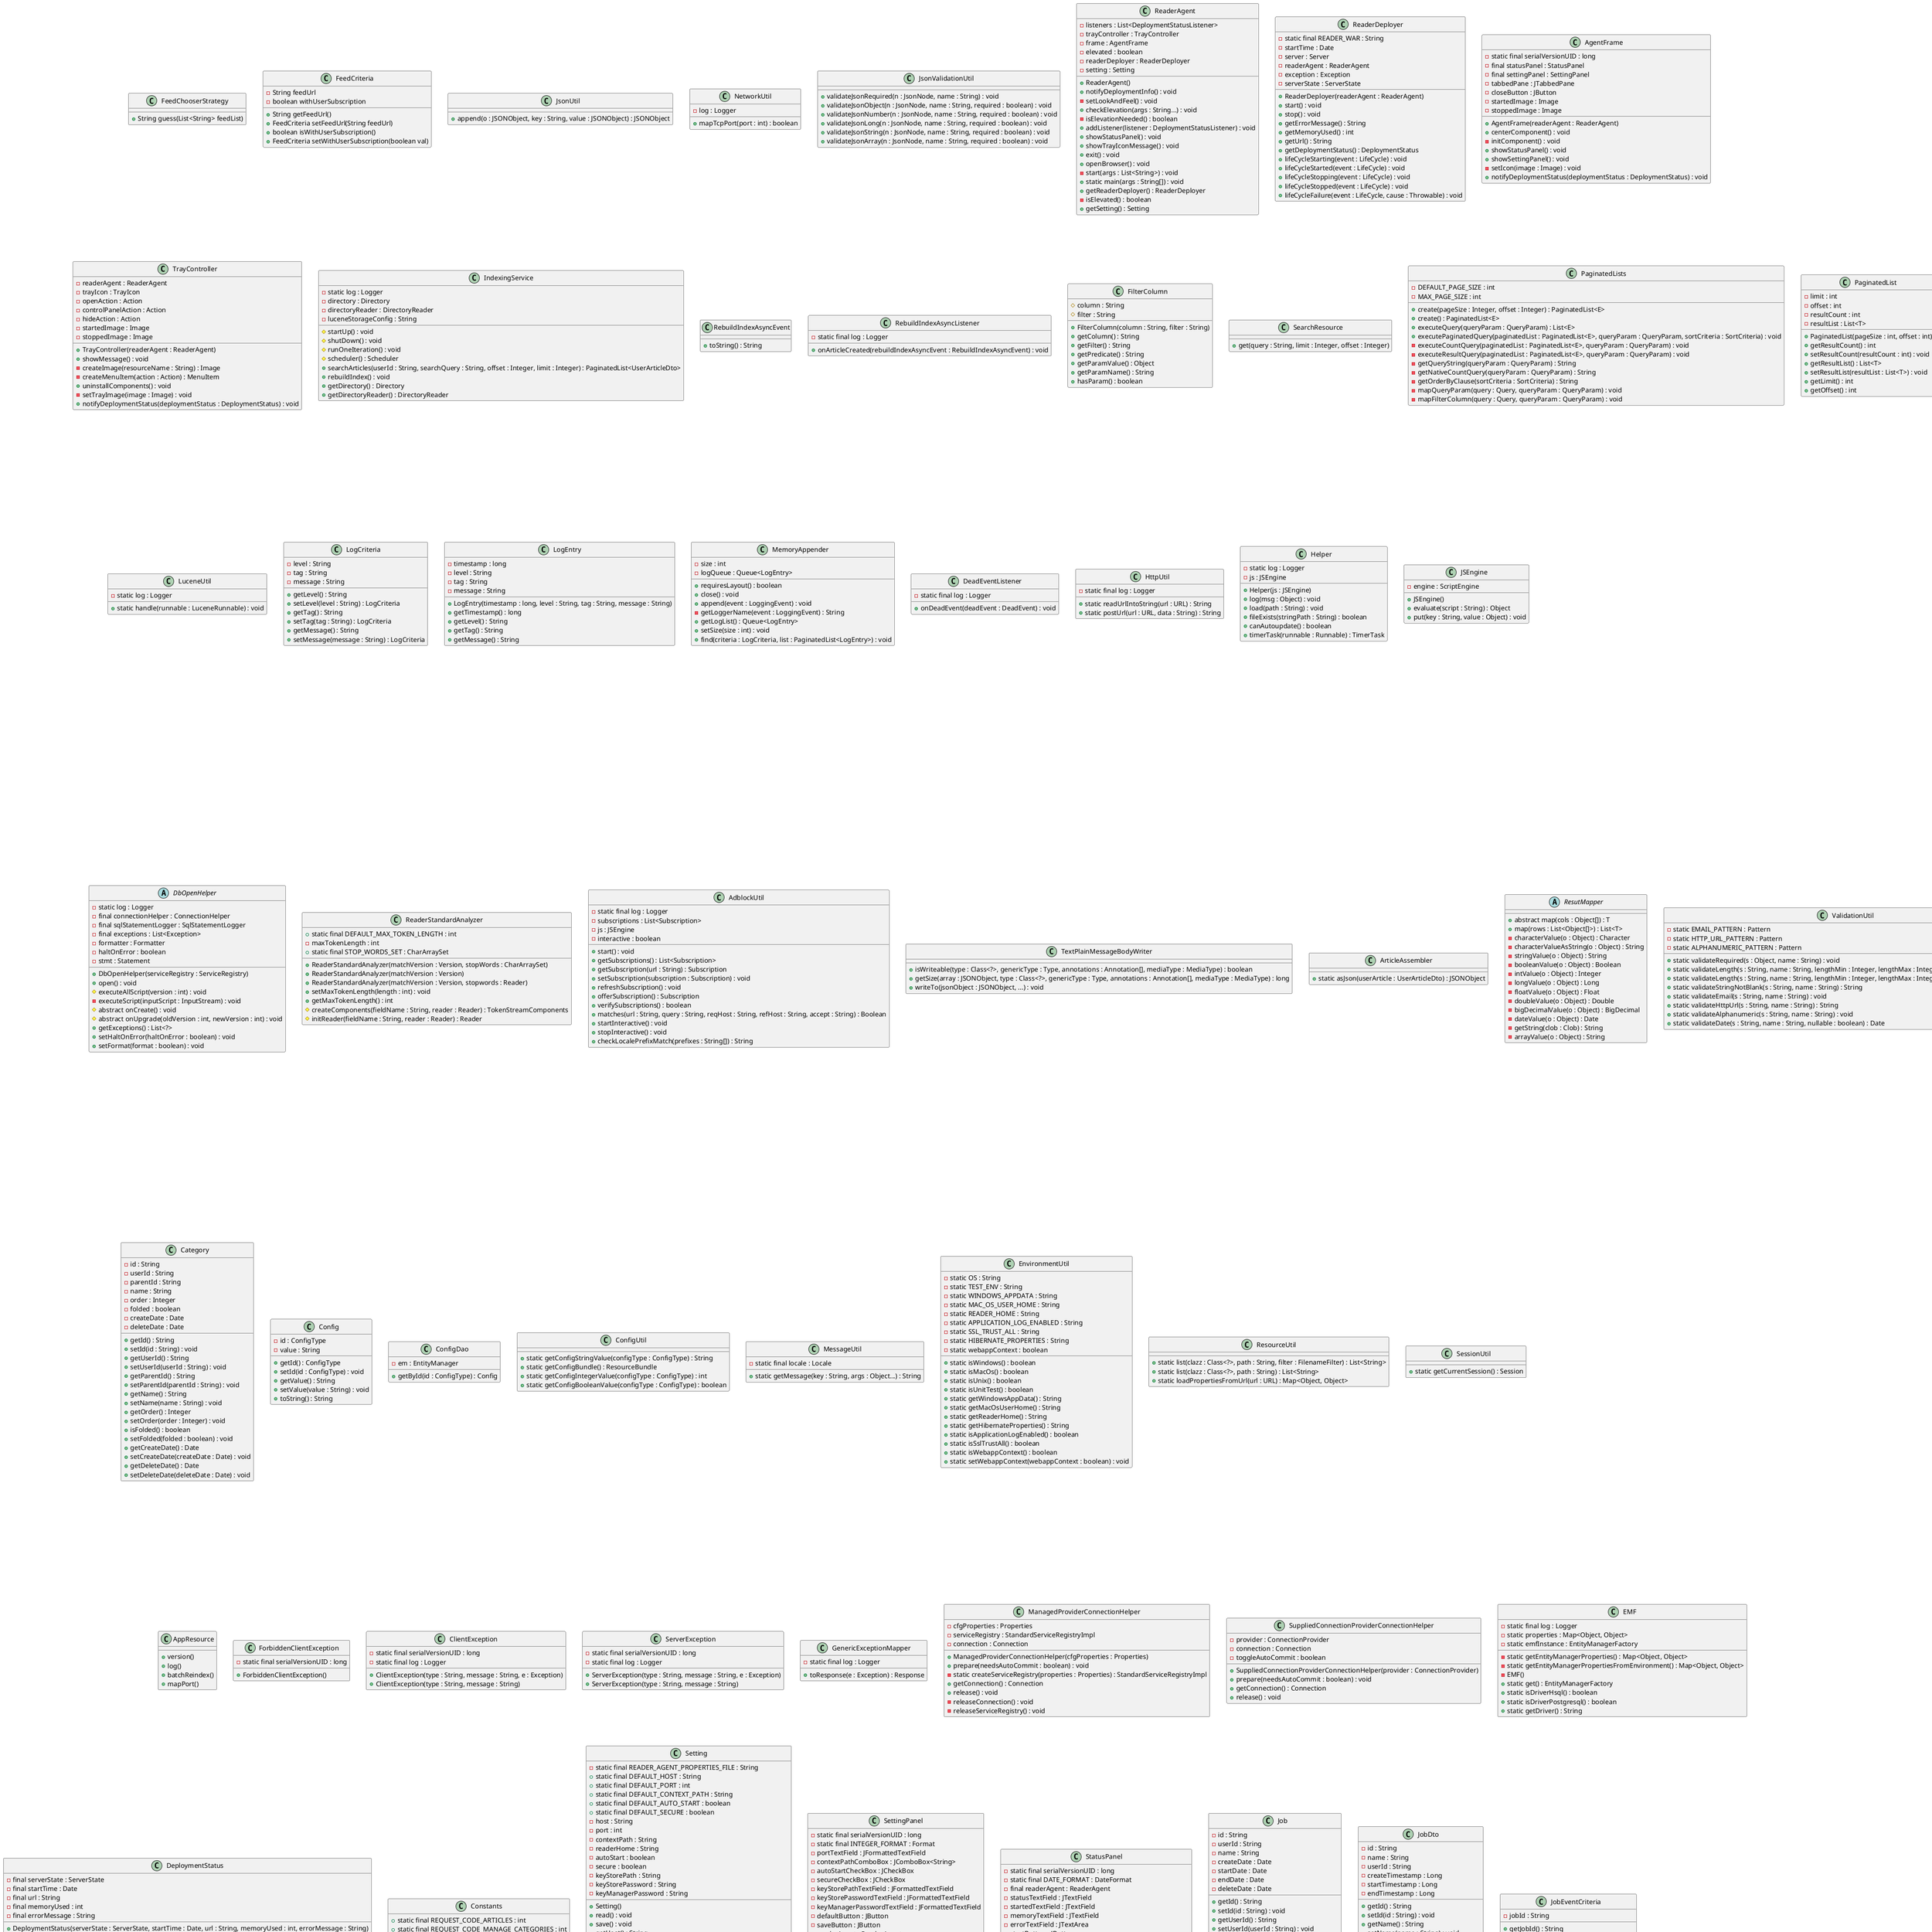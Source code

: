 @startuml

'-----------------------------
' 1. FeedSubscription
'-----------------------------
class FeedSubscription {
  - String id
  - String userId
  - String feedId
  - String categoryId
  - String title
  - Integer order
  - Integer unreadCount
  - Date createDate
  - Date deleteDate

  + String getId()
  + void setId(String id)
  + String getUserId()
  + void setUserId(String userId)
  + String getFeedId()
  + void setFeedId(String feedId)
  + String getCategoryId()
  + void setCategoryId(String categoryId)
  + String getTitle()
  + void setTitle(String title)
  + Integer getOrder()
  + void setOrder(Integer order)
  + Integer getUnreadCount()
  + void setUnreadCount(Integer unreadCount)
  + Date getCreateDate()
  + void setCreateDate(Date createDate)
  + Date getDeleteDate()
  + void setDeleteDate(Date deleteDate)
  + String toString()
}
' From text: "Associations: NA", "Inheritance: NA"

'-----------------------------
' 2. FeedSynchronization
'-----------------------------
class FeedSynchronization {
  - String id
  - String feedId
  - boolean success
  - String message
  - Integer duration
  - Date createDate

  + String getId()
  + void setId(String id)
  + String getFeedId()
  + void setFeedId(String feedId)
  + boolean isSuccess()
  + void setSuccess(boolean success)
  + String getMessage()
  + void setMessage(String message)
  + Integer getDuration()
  + void setDuration(Integer duration)
  + Date getCreateDate()
  + void setCreateDate(Date createDate)
  + String toString()
}
' From text: "Associations: none"

'-----------------------------
' 3. FeedDao
'-----------------------------
class FeedDao {
  - EntityManager em

  # QueryParam getQueryParam(FeedCriteria, FilterCriteria)
  + String create(Feed feed)
  + void delete(String id)
  + Feed getByRssUrl(String rssUrl)
  + Feed update(Feed feed)
}
' Inheritance: Parent Class: BaseDao<FeedDto, FeedCriteria>
FeedDao --|> BaseDao

' Associations: Dependency on Feed, EntityManager, ThreadLocalContext, FilterCriteria, QueryParam
FeedDao ..> Feed
FeedDao ..> EntityManager
FeedDao ..> ThreadLocalContext
FeedDao ..> FilterCriteria
FeedDao ..> QueryParam

'-----------------------------
' 4. FeedSubscriptionDao
'-----------------------------
class FeedSubscriptionDao {
  - EntityManager em

  + QueryParam getQueryParam(FeedSubscriptionCriteria, FilterCriteria)
  + String create(FeedSubscription)
  + FeedSubscription update(FeedSubscription)
  + void updateUnreadCount(String, Integer)
  + void reorder(FeedSubscription, int)
  + void delete(String)
  + FeedSubscription getFeedSubscription(String, String)
  + List<FeedSubscription> findByCategory(String)
  + int getCategoryCount(String, String)
}
' Inheritance: Parent Class: BaseDao<FeedSubscriptionDto, FeedSubscriptionCriteria>
FeedSubscriptionDao --|> BaseDao

' Associations: depends on EntityManager, FeedSubscriptionMapper, QueryParam,
'               FeedSubscription, FeedSubscriptionDto, FeedSubscriptionCriteria
FeedSubscriptionDao ..> EntityManager
FeedSubscriptionDao ..> FeedSubscriptionMapper
FeedSubscriptionDao ..> QueryParam
FeedSubscriptionDao ..> FeedSubscription
FeedSubscriptionDao ..> FeedSubscriptionDto
FeedSubscriptionDao ..> FeedSubscriptionCriteria

'-----------------------------
' 5. FeedSynchronizationDao
'-----------------------------
class FeedSynchronizationDao {
  + String create(FeedSynchronization feedSynchronization)
  + void deleteOldFeedSynchronization(String feedId, int minutes)
  + List<FeedSynchronization> findByFeedId(String feedId)
}
' Associations: uses EntityManager, DialectUtil, works with FeedSynchronization
FeedSynchronizationDao ..> EntityManager
FeedSynchronizationDao ..> DialectUtil
FeedSynchronizationDao ..> FeedSynchronization

'-----------------------------
' 6. FeedSubscriptionCriteria
'-----------------------------
class FeedSubscriptionCriteria {
  - String id
  - String userId
  - String feedId
  - String categoryId
  - String feedUrl
  - boolean unread

  + String getId()
  + FeedSubscriptionCriteria setId(String id)
  + String getUserId()
  + FeedSubscriptionCriteria setUserId(String userId)
  + String getFeedId()
  + FeedSubscriptionCriteria setFeedId(String feedId)
  + String getCategoryId()
  + FeedSubscriptionCriteria setCategoryId(String categoryId)
  + String getFeedUrl()
  + FeedSubscriptionCriteria setFeedUrl(String feedUrl)
  + boolean isUnread()
  + FeedSubscriptionCriteria setUnread(boolean unread)
}
' From text: "No explicit associations," "Inheritance: none"

'-----------------------------
' 7. FeedSubscriptionMapper
'-----------------------------
class FeedSubscriptionMapper {
  + FeedSubscriptionDto map(Object[] o)
}
' Inheritance: Parent Class = ResultMapper<FeedSubscriptionDto>
FeedSubscriptionMapper --|> ResultMapper

' Dependency: FeedSubscriptionDto
FeedSubscriptionMapper ..> FeedSubscriptionDto

'-----------------------------
' 8. FeedService
'-----------------------------
class FeedService {
  - static Logger log  'text says 'private stati' but we treat it as private static
  --
  + void startUp()
  + void shutDown()
  + void runOneIteration()
  + Scheduler scheduler()
  + void synchronizeAllFeeds()
  + Feed synchronize(String url)
  + void createInitialUserArticle(String userId, FeedSubscription feedSubscription)
  - void completeArticleList(List<Article> articleList)
  - List<Article> getArticleToRemove(List<Article> articleList)
  - boolean isFaviconUpdated(Feed feed)
  - RssReader parseFeedOrPage(String url, boolean parsePage)
  - void logParsingError(String url, Exception e)
}
' Inheritance: Parent Class: AbstractScheduledService
FeedService --|> AbstractScheduledService

' Associations:
' Dependency: TransactionUtil, Logger, AppContext, ArticleCreatedAsyncEvent, ArticleDeletedAsyncEvent
FeedService ..> TransactionUtil
FeedService ..> Logger
FeedService ..> AppContext
FeedService ..> ArticleCreatedAsyncEvent
FeedService ..> ArticleDeletedAsyncEvent

' Aggregation: FeedDao, FeedSynchronizationDao, FeedSubscriptionDao, ArticleDao, UserArticleDao
FeedService o-- FeedDao
FeedService o-- FeedSynchronizationDao
FeedService o-- FeedSubscriptionDao
FeedService o-- ArticleDao
FeedService o-- UserArticleDao

' Composition: FeedSynchronization, ArticleSanitizer, FaviconUpdateRequestedEvent
FeedService *-- FeedSynchronization
FeedService *-- ArticleSanitizer
FeedService *-- FaviconUpdateRequestedEvent

'-----------------------------
' 9. FeedChooserStrategy
'-----------------------------
class FeedChooserStrategy {
  + String guess(List<String> feedList)
}
' text: "Associations: NA", "Inheritance: NA"

'-----------------------------
' 10. Feed
'-----------------------------
class Feed {
  - String id
  - String rssUrl
  - String url
  - String baseUri
  - String title
  - String language
  - String description
  - Date createDate
  - Date lastFetchDate
  - Date deleteDate

  + String getId()
  + void setId(String id)
  + String getRssUrl()
  + void setRssUrl(String rssUrl)
  + String getUrl()
  + void setUrl(String url)
  + String getBaseUri()
  + void setBaseUri(String baseUri)
  + String getTitle()
  + void setTitle(String title)
  + String getLanguage()
  + void setLanguage(String language)
  + String getDescription()
  + void setDescription(String description)
  + Date getCreateDate()
  + void setCreateDate(Date createDate)
  + Date getLastFetchDate()
  + void setLastFetchDate(Date lastFetchDate)
  + Date getDeleteDate()
  + void setDeleteDate(Date deleteDate)
  + String toString()
}
' text: "Aggregation: Article: Feed contains various article objects"
Feed o-- Article

'-----------------------------
' 11. FeedCriteria
'-----------------------------
class FeedCriteria {
  - String feedUrl
  - boolean withUserSubscription

  + String getFeedUrl()
  + FeedCriteria setFeedUrl(String feedUrl)
  + boolean isWithUserSubscription()
  + FeedCriteria setWithUserSubscription(boolean val)
}
' text: "Associations: none"

'-----------------------------
' 12. FeedSubscriptionDto
'-----------------------------
class FeedSubscriptionDto {
  - String id
  - String feedSubscriptionTitle
  - String feedTitle
  - String userId
  - String feedId
  - String feedRssUrl
  - String feedUrl
  - String feedDescription
  - Integer unreadUserArticleCount
  - Integer synchronizationFailCount
  - Date createDate
  - String categoryId
  - String categoryParentId
  - String categoryName
  - boolean categoryFolded

  + String getId()
  + void setId(String id)
  + String getFeedSubscriptionTitle()
  + void setFeedSubscriptionTitle(String title)
  + String getFeedTitle()
  + void setFeedTitle(String feedTitle)
  + String getUserId()
  + void setUserId(String userId)
  + String getFeedId()
  + void setFeedId(String feedId)
  + String getFeedRssUrl()
  + void setFeedRssUrl(String feedRssUrl)
  + String getFeedUrl()
  + void setFeedUrl(String feedUrl)
  + String getFeedDescription()
  + void setFeedDescription(String feedDescription)
  + Integer getUnreadUserArticleCount()
  + void setUnreadUserArticleCount(Integer count)
  + Integer getSynchronizationFailCount()
  + void setSynchronizationFailCount(Integer count)
  + Date getCreateDate()
  + void setCreateDate(Date createDate)
  + String getCategoryId()
  + void setCategoryId(String categoryId)
  + String getCategoryParentId()
  + void setCategoryParentId(String parentId)
  + String getCategoryName()
  + void setCategoryName(String categoryName)
  + boolean isCategoryFolded()
  + void setCategoryFolded(boolean folded)
}
' "Associations: none"

'-----------------------------
' 13. FeedDto
'-----------------------------
class FeedDto {
  - String id
  - String rssUrl

  + String getId()
  + void setId(String id)
  + String getRssUrl()
  + void setRssUrl(String url)
}
' "Associations: none"

'-----------------------------
' 14. FeedMapper
'-----------------------------
class FeedMapper {
  - FeedDto dto
  - int i

  + FeedDto map(Object[] o)
}
' Inheritance: Parent Class = ResultMapper<FeedDto>
FeedMapper --|> ResultMapper
' Dependency: FeedDto
FeedMapper ..> FeedDto

'-----------------------------
' 15. ArticleResource
'-----------------------------
class ArticleResource {
  + void read(String id)
  + void readMultiple(List<String> idList)
  + void unread(String id)
  + void unreadMultiple(List<String> idList)
}
' Inheritance: Parent = BaseResource
ArticleResource --|> BaseResource
' Dependencies (from text):
ArticleResource ..> UserArticleDao
ArticleResource ..> ArticleDao
ArticleResource ..> FeedSubscriptionDao
ArticleResource ..> ArticleDto
ArticleResource ..> FeedSubscriptionDto
ArticleResource ..> ArticleCriteria
ArticleResource ..> FeedSubscriptionCriteria

'-----------------------------
' 16. ArticleSanitizer
'-----------------------------
class ArticleSanitizer {
  - Logger log
  - AttributePolicy INTEGER_POLICY

  + String sanitize(String baseUri, String html)
}
' text says "Associations: depends on UrlUtil," "Inheritance: none"
ArticleSanitizer ..> UrlUtil

'-----------------------------
' 17. ArticleMapper
'-----------------------------
class ArticleMapper {
  - ArticleDto dto
  - int i

  + ArticleDto map(Object[] o)
}
' Inheritance: Parent = ResultMapper<ArticleDto>
ArticleMapper --|> ResultMapper
' Dependency: ArticleDto
ArticleMapper ..> ArticleDto

'-----------------------------
' 18. Article
'-----------------------------
class Article {
  - String id
  - String feedId
  - String url
  - String baseUri
  - String guid
  - String title
  - String creator
  - String description
  - String commentUrl
  - String commentCount
  - String enclosureUrl
  - int enclosureLength
  - String enclosureType
  - Date publicationDate
  - Date createDate
  - Date deleteDate

  + String getId()
  + void setId(String id)
  + String getFeedId()
  + void setFeedId(String feedId)
  + String getUrl()
  + void setUrl(String url)
  + String getBaseUri()
  + void setBaseUri(String baseUri)
  + String getGuid()
  + void setGuid(String guid)
  + String getTitle()
  + void setTitle(String title)
  + String getCreator()
  + void setCreator(String creator)
  + String getDescription()
  + void setDescription(String description)
  + String getCommentUrl()
  + void setCommentUrl(String commentUrl)
  + Integer getCommentCount()
  + void setCommentCount(Integer commentCount)
  + Date getPublicationDate()
  + void setPublicationDate(Date publicationDate)
  + Date getCreateDate()
  + void setCreateDate(Date createDate)
  + Date getDeleteDate()
  + void setDeleteDate(Date deleteDate)
  + String toString()
}
' From text: "Associations: none"

'-----------------------------
' 19. ArticleDao
'-----------------------------
class ArticleDao {
  + String create(Article article)
  + Article update(Article article)
  + List<Article> findAll()
  + void delete(String id)
  # QueryParam getQueryParam(ArticleCriteria criteria, FilterCriteria filterCriteria)
}
' Inheritance: Parent = BaseDao<ArticleDto, ArticleCriteria>
ArticleDao --|> BaseDao

' Dependencies: QueryParam, SortCriteria, ArticleMapper, ArticleCriteria, FilterCriteria
ArticleDao ..> QueryParam
ArticleDao ..> SortCriteria
ArticleDao ..> ArticleMapper
ArticleDao ..> ArticleCriteria
ArticleDao ..> FilterCriteria

' Aggregation: Article
ArticleDao o-- Article

' Composition: EntityManager
ArticleDao *-- EntityManager

'-----------------------------
' 20. ArticleDto
'-----------------------------
class ArticleDto {
  - String id
  - String url
  - String guid
  - String title
  - String creator
  - String description
  - String commentUrl
  - Integer commentCount
  - String enclosureUrl
  - Integer enclosureCount
  - String enclosureType
  - Date publicationDate
  - Date createDate
  - String feedId

  + String getId()
  + void setId(String id)
  + String getUrl()
  + void setUrl(String url)
  + String getGuid()
  + void setGuid(String guid)
  + String getTitle()
  + void setTitle(String title)
  + String getCreator()
  + void setCreator(String creator)
  + String getDescription()
  + void setDescription(String desc)
  + String getCommentUrl()
  + void setCommentUrl(String url)
  + Integer getCommentCount()
  + void setCommentCount(Integer count)
  + Date getPublicationDate()
  + void setPublicationDate(Date date)
  + Date getCreateDate()
  + void setCreateDate(Date date)
  + String getEnclosureUrl()
  + void setEnclosureUrl(String url)
  + Integer getEnclosureCount()
  + void setEnclosureCount(Integer cnt)
  + String getEnclosureType()
  + void setEnclosureType(String type)
  + String getFeedId()
  + void setFeedId(String feedId)
}
' "Associations: none"

'-----------------------------
' 21. ArticleDeletedAsyncEvent
'-----------------------------
class ArticleDeletedAsyncEvent {
  - List<Article> articleList

  + List<Article> getArticleList()
  + void setArticleList(List<Article> articleList)
  + String toString()
}
' Inheritance: none
' Associations: "Dependency: Article"
ArticleDeletedAsyncEvent ..> Article

'-----------------------------
' 22. ArticleUpdatedAsyncEvent
'-----------------------------
class ArticleUpdatedAsyncEvent {
  - List<Article> articleList

  + List<Article> getArticleList()
  + void setArticleList(List<Article> articleList)
  + String toString()
}
' "Dependency: Article"
ArticleUpdatedAsyncEvent ..> Article

'-----------------------------
' 23. ArticleDeletedAsyncListener
'-----------------------------
class ArticleDeletedAsyncListener {
  - static final Logger log

  + void onArticleDeleted(ArticleDeletedAsyncEvent) throws Exception
}
' "Associations - Dependency: ArticleDeletedAsyncEvent, Aggregation: ArticleDao"
ArticleDeletedAsyncListener ..> ArticleDeletedAsyncEvent
ArticleDeletedAsyncListener o-- ArticleDao

'-----------------------------
' 24. ArticleUpdatedAsyncListener
'-----------------------------
class ArticleUpdatedAsyncListener {
  - static final Logger log

  + void onArticleUpdated(ArticleUpdatedAsyncEvent)
}
' "Associations - Dependency: ArticleUpdatedAsyncEvent, ArticleDao, Logger"
ArticleUpdatedAsyncListener ..> ArticleUpdatedAsyncEvent
ArticleUpdatedAsyncListener ..> ArticleDao
ArticleUpdatedAsyncListener ..> Logger

'-----------------------------
' 25. ArticleCriteria
'-----------------------------
class ArticleCriteria {
  - String id
  - List<String> guidIn
  - String title
  - String url
  - Date publicationDateMin
  - String feedId

  + String getId()
  + ArticleCriteria setId(String id)
  + List<String> getGuidIn()
  + ArticleCriteria setGuidIn(List guidIn)
  + String getTitle()
  + ArticleCriteria setTitle(String title)
  + String getUrl()
  + ArticleCriteria setUrl(String url)
  + Date getPublicationDateMin()
  + ArticleCriteria setPublicationDateMin(Date date)
  + String getFeedId()
  + ArticleCriteria setFeedId(String feedId)
}
' "Associations: NA"

'-----------------------------
' 26. ArticleCreatedAsyncEvent
'-----------------------------
class ArticleCreatedAsyncEvent {
  - List<Article> articleList

  + List<Article> getArticleList()
  + void setArticleList(List<Article> articleList)
  + String toString()
}
' "Composition: The event contains a list of Article"
ArticleCreatedAsyncEvent *-- Article

'-----------------------------
' 27. ArticleCreatedAsyncListener
'-----------------------------
class ArticleCreatedAsyncListener {
  - static final Logger log

  + void onArticleCreated(ArticleCreatedAsyncEvent)
}
' "Associations - Dependency: ArticleCreatedAsyncEvent, Aggregation: ArticleDao"
ArticleCreatedAsyncListener ..> ArticleCreatedAsyncEvent
ArticleCreatedAsyncListener o-- ArticleDao

'-----------------------------
' 28. SubscriptionImportedEvent
'-----------------------------
class SubscriptionImportedEvent {
  - User user
  - File importFile

  + User getUser()
  + void setUser(User user)
  + File getImportFile()
  + void setImportFile(File importFile)
  + String toString()
}
' "Associations - Dependency: User, File"

'-----------------------------
' 29. SubscriptionImportAsyncListener
'-----------------------------
class SubscriptionImportAsyncListener {
  - static final Logger log
  - static final String FILE_STARRED_JSON
  - static final String FILE_SUBSCRIPTIONS_XML

  + void onSubscriptionImport(SubscriptionImportedEvent)
  - Job createJob(User user, File importFile)
  - long getFeedCount(List<Outline> outlineList)
  - void processImportFile(User user, File importFile, Job job)
  - void importOutline(User user, List<Outline> outlineList, Job job)
  - void importFeedFromStarred(User user, Feed feed, Article article)
}
' text says:
' Composition: FeedSubscription, UserArticle, JobEvent
SubscriptionImportAsyncListener *-- FeedSubscription
SubscriptionImportAsyncListener *-- UserArticle
SubscriptionImportAsyncListener *-- JobEvent

' Aggregation: User, FeedSubscriptionDao, JobDao, JobEventDao, ArticleDao, UserArticleDao, FeedService
SubscriptionImportAsyncListener o-- User
SubscriptionImportAsyncListener o-- FeedSubscriptionDao
SubscriptionImportAsyncListener o-- JobDao
SubscriptionImportAsyncListener o-- JobEventDao
SubscriptionImportAsyncListener o-- ArticleDao
SubscriptionImportAsyncListener o-- UserArticleDao
SubscriptionImportAsyncListener o-- FeedService

' Dependency: SubscriptionImportedEvent, OpmlReader, OpmlFlattener, CategoryDao,
' EntityManagerUtil, TransactionUtil, MimeTypeUtil, StarredReader, ArticleCreatedAsyncEvent
SubscriptionImportAsyncListener ..> SubscriptionImportedEvent
SubscriptionImportAsyncListener ..> OpmlReader
SubscriptionImportAsyncListener ..> OpmlFlattener
SubscriptionImportAsyncListener ..> CategoryDao
SubscriptionImportAsyncListener ..> EntityManagerUtil
SubscriptionImportAsyncListener ..> TransactionUtil
SubscriptionImportAsyncListener ..> MimeTypeUtil
SubscriptionImportAsyncListener ..> StarredReader
SubscriptionImportAsyncListener ..> ArticleCreatedAsyncEvent

'-----------------------------
' 30. SubscriptionParser
'-----------------------------
class SubscriptionParser {
  - static final String SUBSCRIPTION
  - static final String TITLE
  - static final String SPECIALIZATION
  - static final String URL
  - static final String HOMEPAGE
  - static final String PREFIXES
  - static final String AUTHOR
  - List<Subscription> subscriptions
  - Subscription currentSubscription

  + SubscriptionParser(List<Subscription> subscriptions)
  + void startElement(String uri, String localName, String qName, Attributes attributes)
  + void endElement(String uri, String localName, String qName)
}
' Inheritance: DefaultHandler
SubscriptionParser --|> DefaultHandler
' Dependency: Subscription

SubscriptionParser ..> Subscription

'-----------------------------
' 31. Subscription
'-----------------------------
class Subscription {
  + String title
  + String specialization
  + String url
  + String homepage
  + String[] prefixes
  + String author
}
' "Associations: NA"

'-----------------------------
' 32. OpmlFlattener
'-----------------------------
class OpmlFlattener {
  + static Map<String,List<Outline>> flatten(List<Outline> outlineList)
  - static void flatten(List<Outline> outlineTree, Map<String,List<Outline>> outlineMap, String prefix)
  - static String getPrefix(Outline outline, String prefix)
}
' Dependencies: Outline
OpmlFlattener ..> Outline

'-----------------------------
' 33. OpmlReader
'-----------------------------
class OpmlReader {
  - Logger log
  - String content
  - Outline rootOutline
  - Outline currentOutline
  - Element currentElement
  - Stack<Element> elementStack
  - Stack<Outline> outlineStack

  + OpmlReader()
  + void read(InputStream is)
  + void startElement(String uri, String localName, String qName, Attributes attributes)
  + void endElement(String uri, String localName, String qName)
  + void characters(char[] ch, int start, int length)
  + List<Outline> getOutlineList()
  - void pushElement(Element newElement)
  - void popElement()
}
' Inheritance: DefaultHandler
OpmlReader --|> DefaultHandler
' Aggregation: Outline (OpmlReader constructs a tree of Outline)
OpmlReader o-- Outline
' Dependencies: SAXParser, SAXParserFactory, Logger
OpmlReader ..> SAXParser
OpmlReader ..> SAXParserFactory
OpmlReader ..> Logger

'-----------------------------
' 34. RssReader
'-----------------------------
class RssReader {
  + static final DateTimeFormatter DF_RSS
  + static final DateTimeFormatter DF_ATOM
  + static final DateTimeFormatter DF_DC

  - String content
  - Feed feed
  - Article article
  - List<Article> articleList
  - List<AtomLink> atomLinkList
  - List<AtomLink> atomArticleLinkList
  - int fatalErrorCount
  - Element currentElement
  - Stack<Element> elementStack
  - FeedType feedType

  + RssReader()
  + void readRssFeed(InputStream is)
  + void startElement(String uri, String localName, String qName, Attributes attributes)
  + void endElement(String uri, String localName, String qName)
  + void characters(char[] ch, int start, int length)
  + void fatalError(SAXParseException e)
  + Feed getFeed()
  + List<Article> getArticleList()
  - void validateFeed()
  - void fixGuid()
  - void initFeed()
  - void pushElement(Element newElement)
  - void popElement()
  - String getContent()
}
' Inheritance: DefaultHandler
RssReader --|> DefaultHandler
' Aggregation: AtomLink, Feed, Article
RssReader o-- AtomLink
RssReader o-- Feed
RssReader o-- Article
' Dependencies: StreamUtil, DateUtil, UrlUtil
RssReader ..> StreamUtil
RssReader ..> DateUtil
RssReader ..> UrlUtil

'-----------------------------
' 35. RssExtractor
'-----------------------------
class RssExtractor {
  - static final Logger log
  - final URL url
  - List<String> feedlist

  + RssExtractor(String url)
  + void readPage(InputStream is)
  + void startElement(String uri, String localName, String qName, Attributes attributes)
  + List<String> getFeedList()
}
' Inheritance: DefaultHandler
RssExtractor --|> DefaultHandler
' Dependencies: UrlUtil

RssExtractor ..> UrlUtil

'-----------------------------
' 36. XmlReader
'-----------------------------
class XmlReader {
  - static final int HEADER_SIZE
  - InputStreamReader internalInputStreamReader

  + XmlReader(InputStream in, String defaultEnc)
  + void close()
  + int read(char[] cbuf, int off, int len)
}
' Inheritance: Reader
XmlReader --|> Reader
' Composition: InputStreamReader
XmlReader *-- InputStreamReader
' Dependencies: PushbackInputStream, ByteStreams, Pattern, Matcher

XmlReader ..> PushbackInputStream
XmlReader ..> ByteStreams
XmlReader ..> Pattern
XmlReader ..> Matcher

'-----------------------------
' 37. AtomArticleCommentUrlGuesserStrategy
'-----------------------------
class AtomArticleCommentUrlGuesserStrategy {
  + String guess(List<AtomLink> atomLinkList)
}
' Dependency: AtomLink
AtomArticleCommentUrlGuesserStrategy ..> AtomLink

'-----------------------------
' 38. AtomLink
'-----------------------------
class AtomLink {
  - String rel
  - String type
  - String href

  + AtomLink(String rel, String type, String href)
  + String getRel()
  + void setRel(String rel)
  + String getHref()
  + void setHref(String href)
  + String getType()
  + void setType(String type)
}

'-----------------------------
' 39. AtomUrlGuesserStrategy
'-----------------------------
class AtomUrlGuesserStrategy {
  + String guessSiteUrl(List<AtomLink> atomLinkList)
  + String guessFeedUrl(List<AtomLink> atomLinkList)
}
' Dependency: AtomLink
AtomUrlGuesserStrategy ..> AtomLink

'-----------------------------
' 40. AtomArticleUrlGuesserStrategy
'-----------------------------
class AtomArticleUrlGuesserStrategy {
  + String guess(List<AtomLink> atomLinkList)
}
' Dependency: AtomLink
AtomArticleUrlGuesserStrategy ..> AtomLink

'-----------------------------
' 41. FaviconUpdateRequestedAsyncListener
'-----------------------------
class FaviconUpdateRequestedAsyncListener {
  - static final Logger log

  + void onFaviconUpdateRequested(FaviconUpdateRequestedEvent event)
  - static void handle(Runnable task)  'TransactionUtil.handle() from text
}
' Dependencies: FaviconUpdateRequestedEvent, Feed, DirectoryUtil, TransactionUtil
FaviconUpdateRequestedAsyncListener ..> FaviconUpdateRequestedEvent
FaviconUpdateRequestedAsyncListener ..> Feed
FaviconUpdateRequestedAsyncListener ..> DirectoryUtil
FaviconUpdateRequestedAsyncListener ..> TransactionUtil
' Aggregation: FaviconDownloader
FaviconUpdateRequestedAsyncListener o-- FaviconDownloader

'-----------------------------
' 42. FaviconDownloader
'-----------------------------
class FaviconDownloader {
  - static final Logger log
  + final ImmutableMap<String,String> FAVICON_MIME_TYPE_MAP

  + String downloadFaviconFromPage(String pageUrl, String directory, String fileName)
  + String getFaviconUrl(String pageUrl, String fileName)
  + String downloadFavicon(String faviconUrl, String directory, String fileName)
}
' Dependencies: ReaderHttpClient, FaviconExtractor, MimeTypeUtil, LoggerFactory

FaviconDownloader ..> ReaderHttpClient
FaviconDownloader ..> FaviconExtractor
FaviconDownloader ..> MimeTypeUtil
FaviconDownloader ..> LoggerFactory

'-----------------------------
' 43. FaviconExtractor
'-----------------------------
class FaviconExtractor {
  - static final Logger log
  - final URL url
  - String favicon

  + FaviconExtractor(String url)
  + void readPage(InputStream is)
  + void startElement(String uri, String localName, String qName, Attributes attributes)
  + String getFavicon()
}
' Inheritance: DefaultHandler
FaviconExtractor --|> DefaultHandler
' Dependencies: StringUtils, Logger

FaviconExtractor ..> StringUtils
FaviconExtractor ..> Logger

'-----------------------------
' 44. FaviconUpdateRequestedEvent
'-----------------------------
class FaviconUpdateRequestedEvent {
  - Feed feed

  + Feed getFeed()
  + void setFeed(Feed feed)
  + String toString()
}
' Dependency on Feed
FaviconUpdateRequestedEvent ..> Feed

'-----------------------------
' 45. MimeTypeUtil
'-----------------------------
class MimeTypeUtil {
  + static String guessMimeType(File file) throws Exception
}
' Dependency: MimeType
MimeTypeUtil ..> MimeType

'-----------------------------
' 46. TextSanitizer
'-----------------------------
class TextSanitizer {
  - static final PolicyFactory policy
  - static final Pattern TAG_PATTERN

  + static String sanitize(String html)
}
' text says "Associations: depends on HtmlPolicyBuilder, PolicyFactory, Pattern"
TextSanitizer ..> HtmlPolicyBuilder
TextSanitizer ..> PolicyFactory
TextSanitizer ..> Pattern

'-----------------------------
' 47. StreamUtil
'-----------------------------
class StreamUtil {
  + static InputStream detectGzip(InputStream is) throws IOException
}
' no direct relationships from text except uses InputStream, PushbackInputStream, GZIPInputStream
StreamUtil ..> InputStream
StreamUtil ..> PushbackInputStream
StreamUtil ..> GZIPInputStream

'-----------------------------
' 48. Outline
'-----------------------------
class Outline {
  - String text
  - String title
  - String type
  - String xmlUrl
  - String htmlUrl
  - List<Outline> outlineList

  + Outline()
  + String getText()
  + void setText(String text)
  + String getTitle()
  + void setTitle(String title)
  + String getType()
  + void setType(String type)
  + String getXmlUrl()
  + void setXmlUrl(String xmlUrl)
  + String getHtmlUrl()
  + void setHtmlUrl(String htmlUrl)
  + List<Outline> getOutlineList()
}
' Composition: Outline "1" *-- "many" Outline

Outline "1" *-- "many" Outline : contains

'-----------------------------
' 49. MimeType
'-----------------------------
class MimeType {
  {static} +IMAGE_X_ICON : String = \"image/x-icon\"
  {static} +IMAGE_PNG : String = \"image/png\"
  {static} +IMAGE_JPEG : String = \"image/jpeg\"
  {static} +IMAGE_GIF : String = \"image/gif\"
  {static} +APPLICATION_ZIP : String = \"application/zip\"
}

'-----------------------------
' Extra: GuidFixer is also in the text
' (Though that might make 50 classes. The user said 49 total, but GuidFixer was also listed.)
' We'll include it, as it is in the text.

class GuidFixer {
  + static void fixGuid(Article article)
}
' Dependencies: Article, StringUtils
GuidFixer ..> Article
GuidFixer ..> StringUtils

'-----------------------------
' Common CLasses
'-----------------------------

' 1) JsonUtil
class JsonUtil {
  
  

  
  + append(o : JSONObject, key : String, value : JSONObject) : JSONObject
}

' 2) DialectUtil
class DialectUtil {
  
  

  
  + isObjectNotFound(message : String) : boolean
  + transform(sql : String) : String
  + transformToPostgresql(sql : String) : String
  + getDateDiff(field : String, diff : String, unit : String) : String
  + getTimeStamp(value : String) : String
  + getNullParameter(parameterName : String, value : Object) : String
}

' 3) NetworkUtil
class NetworkUtil {
  
  - log : Logger

  
  + mapTcpPort(port : int) : boolean
}

' 4) JsonValidationUtil
class JsonValidationUtil {
  
  

  
  + validateJsonRequired(n : JsonNode, name : String) : void
  + validateJsonObject(n : JsonNode, name : String, required : boolean) : void
  + validateJsonNumber(n : JsonNode, name : String, required : boolean) : void
  + validateJsonLong(n : JsonNode, name : String, required : boolean) : void
  + validateJsonString(n : JsonNode, name : String, required : boolean) : void
  + validateJsonArray(n : JsonNode, name : String, required : boolean) : void
}

' 5) AppContext
class AppContext {
  
  - static instance : AppContext
  - eventBus : EventBus
  - asyncEventBus : EventBus
  - mailEventBus : EventBus
  - importEventBus : EventBus
  - feedService : FeedService
  - indexingService : IndexingService
  - asyncExecutorList : List<ExecutorService>

  
  - AppContext()
  + static getInstance() : AppContext
  - resetEventBus() : void
  - newAsyncEventBus() : EventBus
  + waitForAsync() : void
  + getEventBus() : EventBus
  + getAsyncEventBus() : EventBus
  + getMailEventBus() : EventBus
  + getImportEventBus() : EventBus
  + getFeedService() : FeedService
  + getIndexingService() : IndexingService
}

' 6) ReaderAgent
class ReaderAgent {
  
  - listeners : List<DeploymentStatusListener>
  - trayController : TrayController
  - frame : AgentFrame
  - elevated : boolean
  - readerDeployer : ReaderDeployer
  - setting : Setting

  
  + ReaderAgent()
  + notifyDeploymentInfo() : void
  - setLookAndFeel() : void
  + checkElevation(args : String...) : void
  - isElevationNeeded() : boolean
  + addListener(listener : DeploymentStatusListener) : void
  + showStatusPanel() : void
  + showTrayIconMessage() : void
  + exit() : void
  + openBrowser() : void
  - start(args : List<String>) : void
  + static main(args : String[]) : void
  + getReaderDeployer() : ReaderDeployer
  - isElevated() : boolean
  + getSetting() : Setting
}

' 7) ReaderDeployer
class ReaderDeployer {
  
  - static final READER_WAR : String
  - startTime : Date
  - server : Server
  - readerAgent : ReaderAgent
  - exception : Exception
  - serverState : ServerState

  
  + ReaderDeployer(readerAgent : ReaderAgent)
  + start() : void
  + stop() : void
  + getErrorMessage() : String
  + getMemoryUsed() : int
  + getUrl() : String
  + getDeploymentStatus() : DeploymentStatus
  + lifeCycleStarting(event : LifeCycle) : void
  + lifeCycleStarted(event : LifeCycle) : void
  + lifeCycleStopping(event : LifeCycle) : void
  + lifeCycleStopped(event : LifeCycle) : void
  + lifeCycleFailure(event : LifeCycle, cause : Throwable) : void
}

' 8) AgentFrame
class AgentFrame {
  
  - static final serialVersionUID : long
  - final statusPanel : StatusPanel
  - final settingPanel : SettingPanel
  - tabbedPane : JTabbedPane
  - closeButton : JButton
  - startedImage : Image
  - stoppedImage : Image

  
  + AgentFrame(readerAgent : ReaderAgent)
  + centerComponent() : void
  - initComponent() : void
  + showStatusPanel() : void
  + showSettingPanel() : void
  - setIcon(image : Image) : void
  + notifyDeploymentStatus(deploymentStatus : DeploymentStatus) : void
}

' 9) TrayController
class TrayController {
  
  - readerAgent : ReaderAgent
  - trayIcon : TrayIcon
  - openAction : Action
  - controlPanelAction : Action
  - hideAction : Action
  - startedImage : Image
  - stoppedImage : Image

  
  + TrayController(readerAgent : ReaderAgent)
  + showMessage() : void
  - createImage(resourceName : String) : Image
  - createMenuItem(action : Action) : MenuItem
  + uninstallComponents() : void
  - setTrayImage(image : Image) : void
  + notifyDeploymentStatus(deploymentStatus : DeploymentStatus) : void
}

' 10) IndexingService
class IndexingService {
  
  - static log : Logger
  - directory : Directory
  - directoryReader : DirectoryReader
  - luceneStorageConfig : String

  
  # startUp() : void
  # shutDown() : void
  # runOneIteration() : void
  # scheduler() : Scheduler
  + searchArticles(userId : String, searchQuery : String, offset : Integer, limit : Integer) : PaginatedList<UserArticleDto>
  + rebuildIndex() : void
  + getDirectory() : Directory
  + getDirectoryReader() : DirectoryReader
}

' 11) RebuildIndexAsyncEvent
class RebuildIndexAsyncEvent {
  
  

  
  + toString() : String
}

' 12) RebuildIndexAsyncListener
class RebuildIndexAsyncListener {
  
  - static final log : Logger

  
  + onArticleCreated(rebuildIndexAsyncEvent : RebuildIndexAsyncEvent) : void
}

' 13) SortCriteria
class SortCriteria {
  
  - column : int
  - asc : boolean
  - sortQuery : String

  
  + SortCriteria(sortQuery : String)
  + SortCriteria(column : Integer, asc : Boolean)
  + getSortQuery() : String
  + getColumn() : int
  + isAsc() : boolean
}

' 14) QueryParam
class QueryParam {
  
  - queryString : String
  - criteriaList : List<String>
  - parameterMap : Map<String, Object>
  - sortCriteria : SortCriteria
  - filterCriteria : FilterCriteria
  - groupByList : List<String>
  - resultMapper : ResultMapper

  
  + QueryParam(queryString : String, criteriaList : List<String>, parameterMap : Map<String, Object>, sortCriteria : SortCriteria, filterCriteria : FilterCriteria, groupByList : List<String>, resultMapper : ResultMapper)
  + QueryParam(queryString : String, criteriaList : List<String>, parameterMap : Map<String, Object>, sortCriteria : SortCriteria, filterCriteria : FilterCriteria, resultMapper : ResultMapper)
  + getQueryString() : String
  + setQueryString(queryString : String) : void
  + getSortCriteria() : SortCriteria
  + setSortCriteria(sortCriteria : SortCriteria) : void
  + getCriteriaList() : List<String>
  + getParameterMap() : Map<String, Object>
  + getFilterCriteria() : FilterCriteria
  + getGroupByList() : List<String>
  + getResultMapper() : ResultMapper
}

' 15) FilterCriteria
class FilterCriteria {
  
  - filterColumnList : List<FilterColumn>

  
  + FilterCriteria(filterColumnList : List<FilterColumn>)
  + getFilterColumnList() : List<FilterColumn>
}

' 16) FilterColumn
class FilterColumn {
  
  # column : String
  # filter : String

  
  + FilterColumn(column : String, filter : String)
  + getColumn() : String
  + getFilter() : String
  + getPredicate() : String
  + getParamValue() : Object
  + getParamName() : String
  + hasParam() : boolean
}

' 17) SearchResource
class SearchResource {
  
  

  
  + get(query : String, limit : Integer, offset : Integer)
}

' 18) PaginatedLists
class PaginatedLists {
  
  - DEFAULT_PAGE_SIZE : int
  - MAX_PAGE_SIZE : int

  
  + create(pageSize : Integer, offset : Integer) : PaginatedList<E>
  + create() : PaginatedList<E>
  + executeQuery(queryParam : QueryParam) : List<E>
  + executePaginatedQuery(paginatedList : PaginatedList<E>, queryParam : QueryParam, sortCriteria : SortCriteria) : void
  - executeCountQuery(paginatedList : PaginatedList<E>, queryParam : QueryParam) : void
  - executeResultQuery(paginatedList : PaginatedList<E>, queryParam : QueryParam) : void
  - getQueryString(queryParam : QueryParam) : String
  - getNativeCountQuery(queryParam : QueryParam) : String
  - getOrderByClause(sortCriteria : SortCriteria) : String
  - mapQueryParam(query : Query, queryParam : QueryParam) : void
  - mapFilterColumn(query : Query, queryParam : QueryParam) : void
}

' 19) PaginatedList<T>
class PaginatedList {
  
  - limit : int
  - offset : int
  - resultCount : int
  - resultList : List<T>

  
  + PaginatedList(pageSize : int, offset : int)
  + getResultCount() : int
  + setResultCount(resultCount : int) : void
  + getResultList() : List<T>
  + setResultList(resultList : List<T>) : void
  + getLimit() : int
  + getOffset() : int
}

' 20) LuceneUtil
class LuceneUtil {
  
  - static log : Logger

  
  + static handle(runnable : LuceneRunnable) : void
}

' 21) LogCriteria
class LogCriteria {
  
  - level : String
  - tag : String
  - message : String

  
  + getLevel() : String
  + setLevel(level : String) : LogCriteria
  + getTag() : String
  + setTag(tag : String) : LogCriteria
  + getMessage() : String
  + setMessage(message : String) : LogCriteria
}

' 22) LogEntry
class LogEntry {
  
  - timestamp : long
  - level : String
  - tag : String
  - message : String

  
  + LogEntry(timestamp : long, level : String, tag : String, message : String)
  + getTimestamp() : long
  + getLevel() : String
  + getTag() : String
  + getMessage() : String
}

' 23) MemoryAppender
class MemoryAppender {
  
  - size : int
  - logQueue : Queue<LogEntry>

  
  + requiresLayout() : boolean
  + close() : void
  + append(event : LoggingEvent) : void
  - getLoggerName(event : LoggingEvent) : String
  + getLogList() : Queue<LogEntry>
  + setSize(size : int) : void
  + find(criteria : LogCriteria, list : PaginatedList<LogEntry>) : void
}

' 24) DeadEventListener
class DeadEventListener {
  
  - static final log : Logger

  
  + onDeadEvent(deadEvent : DeadEvent) : void
}

' 25) HttpUtil
class HttpUtil {
  
  - static final log : Logger

  
  + static readUrlIntoString(url : URL) : String
  + static postUrl(url : URL, data : String) : String
}

' 26) UrlUtil
class UrlUtil {
  
  

  
  + static getBaseUri(feed : Feed, article : Article) : String
  + static getBaseUri(urlString : String) : String
  + static completeUrl(baseUrl : String, relativeUrl : String) : String
}

' 27) Helper
class Helper {
  
  - static log : Logger
  - js : JSEngine

  
  + Helper(js : JSEngine)
  + log(msg : Object) : void
  + load(path : String) : void
  + fileExists(stringPath : String) : boolean
  + canAutoupdate() : boolean
  + timerTask(runnable : Runnable) : TimerTask
}

' 28) JSEngine
class JSEngine {
  
  - engine : ScriptEngine

  
  + JSEngine()
  + evaluate(script : String) : Object
  + put(key : String, value : Object) : void
}

' 29) DbOpenHelper
abstract class DbOpenHelper {
  
  - static log : Logger
  - final connectionHelper : ConnectionHelper
  - final sqlStatementLogger : SqlStatementLogger
  - final exceptions : List<Exception>
  - formatter : Formatter
  - haltOnError : boolean
  - stmt : Statement

  
  + DbOpenHelper(serviceRegistry : ServiceRegistry)
  + open() : void
  # executeAllScript(version : int) : void
  - executeScript(inputScript : InputStream) : void
  # abstract onCreate() : void
  # abstract onUpgrade(oldVersion : int, newVersion : int) : void
  + getExceptions() : List<?>
  + setHaltOnError(haltOnError : boolean) : void
  + setFormat(format : boolean) : void
}

' 30) ReaderHttpClient<T>
abstract class ReaderHttpClient {
  
  - USER_AGENT : String
  - sslSocketFactory : SSLSocketFactory
  - timeout : int

  
  + open(url : URL) : T
  - buildHttpConnection(url : URL) : HttpURLConnection
  # abstract process(is : InputStream) : T
  + setTimeout(timeout : int) : void
}

' 31) ReaderStandardAnalyzer
class ReaderStandardAnalyzer {
  
  + static final DEFAULT_MAX_TOKEN_LENGTH : int
  - maxTokenLength : int
  + static final STOP_WORDS_SET : CharArraySet

  
  + ReaderStandardAnalyzer(matchVersion : Version, stopWords : CharArraySet)
  + ReaderStandardAnalyzer(matchVersion : Version)
  + ReaderStandardAnalyzer(matchVersion : Version, stopwords : Reader)
  + setMaxTokenLength(length : int) : void
  + getMaxTokenLength() : int
  # createComponents(fieldName : String, reader : Reader) : TokenStreamComponents
  # initReader(fieldName : String, reader : Reader) : Reader
}

' 32) AdblockUtil
class AdblockUtil {
  
  - static final log : Logger
  - subscriptions : List<Subscription>
  - js : JSEngine
  - interactive : boolean

  
  + start() : void
  + getSubscriptions() : List<Subscription>
  + getSubscription(url : String) : Subscription
  + setSubscription(subscription : Subscription) : void
  + refreshSubscription() : void
  + offerSubscription() : Subscription
  + verifySubscriptions() : boolean
  + matches(url : String, query : String, reqHost : String, refHost : String, accept : String) : Boolean
  + startInteractive() : void
  + stopInteractive() : void
  + checkLocalePrefixMatch(prefixes : String[]) : String
}

' 33) TextPlainMessageBodyWriter
class TextPlainMessageBodyWriter {
  
  

  
  + isWriteable(type : Class<?>, genericType : Type, annotations : Annotation[], mediaType : MediaType) : boolean
  + getSize(array : JSONObject, type : Class<?>, genericType : Type, annotations : Annotation[], mediaType : MediaType) : long
  + writeTo(jsonObject : JSONObject, ...) : void
}

' 34) ArticleAssembler
class ArticleAssembler {
  
  

  
  + static asJson(userArticle : UserArticleDto) : JSONObject
}

' 35) ResutMapper<T>
abstract class ResutMapper {
  
  

  
  + abstract map(cols : Object[]) : T
  + map(rows : List<Object[]>) : List<T>
  - characterValue(o : Object) : Character
  - characterValueAsString(o : Object) : String
  - stringValue(o : Object) : String
  - booleanValue(o : Object) : Boolean
  - intValue(o : Object) : Integer
  - longValue(o : Object) : Long
  - floatValue(o : Object) : Float
  - doubleValue(o : Object) : Double
  - bigDecimalValue(o : Object) : BigDecimal
  - dateValue(o : Object) : Date
  - getString(clob : Clob) : String
  - arrayValue(o : Object) : String
}

' 36) BaseDao
abstract class BaseDao {
  
  

  
  + findByCriteria(list : PaginatedList<T>, criteria : C, sortCriteria : SortCriteria, filterCriteria : FilterCriteria) : void
  + findByCriteria(criteria : C, sortCriteria : SortCriteria, filterCriteria : FilterCriteria) : List<T>
  + findByCriteria(criteria : C) : List<T>
  + findFirstByCriteria(criteria : C) : T
  # abstract getQueryParam(criteria : C, filterCriteria : FilterCriteria) : QueryParam
}

' 37) ValidationUtil
class ValidationUtil {
  
  - static EMAIL_PATTERN : Pattern
  - static HTTP_URL_PATTERN : Pattern
  - static ALPHANUMERIC_PATTERN : Pattern

  
  + static validateRequired(s : Object, name : String) : void
  + static validateLength(s : String, name : String, lengthMin : Integer, lengthMax : Integer, nullable : boolean) : String
  + static validateLength(s : String, name : String, lengthMin : Integer, lengthMax : Integer) : String
  + static validateStringNotBlank(s : String, name : String) : String
  + static validateEmail(s : String, name : String) : void
  + static validateHttpUrl(s : String, name : String) : String
  + static validateAlphanumeric(s : String, name : String) : void
  + static validateDate(s : String, name : String, nullable : boolean) : Date
}

' 38) CategoryResource
class CategoryResource {
  
  

  
  + list()
  + get(id : String, unread : boolean, limit : Integer, afterArticle : String)
  + add(name : String)
  + delete(id : String)
  + read(id : String)
  + update(id : String, name : String, order : Integer, folded : Boolean)
}

' 39) CategoryDao
class CategoryDao {
  
  - em : EntityManager

  
  + create(category : Category) : String
  + update(category : Category) : Category
  + reorder(category : Category, order : int) : void
  + delete(id : String) : void
  + getRootCategory(userId : String) : Category
  + getCategory(id : String, userId : String) : Category
  + getCategoryCount(parentId : String, userId : String) : int
  + findAllCategory(userId : String) : List<Category>
  + findSubCategory(parentId : String, userId : String) : List<Category>
}

' 40) Category
class Category {
  
  - id : String
  - userId : String
  - parentId : String
  - name : String
  - order : Integer
  - folded : boolean
  - createDate : Date
  - deleteDate : Date

  
  + getId() : String
  + setId(id : String) : void
  + getUserId() : String
  + setUserId(userId : String) : void
  + getParentId() : String
  + setParentId(parentId : String) : void
  + getName() : String
  + setName(name : String) : void
  + getOrder() : Integer
  + setOrder(order : Integer) : void
  + isFolded() : boolean
  + setFolded(folded : boolean) : void
  + getCreateDate() : Date
  + setCreateDate(createDate : Date) : void
  + getDeleteDate() : Date
  + setDeleteDate(deleteDate : Date) : void
}

' 41) Config
class Config {
  
  - id : ConfigType
  - value : String

  
  + getId() : ConfigType
  + setId(id : ConfigType) : void
  + getValue() : String
  + setValue(value : String) : void
  + toString() : String
}

' 42) ConfigDao
class ConfigDao {
  
  - em : EntityManager

  
  + getById(id : ConfigType) : Config
}

' 43) ConfigUtil
class ConfigUtil {
  
  

  
  + static getConfigStringValue(configType : ConfigType) : String
  + static getConfigBundle() : ResourceBundle
  + static getConfigIntegerValue(configType : ConfigType) : int
  + static getConfigBooleanValue(configType : ConfigType) : boolean
}

' 44) MessageUtil
class MessageUtil {
  
  - static final locale : Locale

  
  + static getMessage(key : String, args : Object...) : String
}

' 45) EnvironmentUtil
class EnvironmentUtil {
  
  - static OS : String
  - static TEST_ENV : String
  - static WINDOWS_APPDATA : String
  - static MAC_OS_USER_HOME : String
  - static READER_HOME : String
  - static APPLICATION_LOG_ENABLED : String
  - static SSL_TRUST_ALL : String
  - static HIBERNATE_PROPERTIES : String
  - static webappContext : boolean

  
  + static isWindows() : boolean
  + static isMacOs() : boolean
  + static isUnix() : boolean
  + static isUnitTest() : boolean
  + static getWindowsAppData() : String
  + static getMacOsUserHome() : String
  + static getReaderHome() : String
  + static getHibernateProperties() : String
  + static isApplicationLogEnabled() : boolean
  + static isSslTrustAll() : boolean
  + static isWebappContext() : boolean
  + static setWebappContext(webappContext : boolean) : void
}

' 46) ResourceUtil
class ResourceUtil {
  
  

  
  + static list(clazz : Class<?>, path : String, filter : FilenameFilter) : List<String>
  + static list(clazz : Class<?>, path : String) : List<String>
  + static loadPropertiesFromUrl(url : URL) : Map<Object, Object>
}

' 47) DirectoryUtil
class DirectoryUtil {
  
  

  
  + static getBaseDataDirectory() : File
  + static getDbDirectory() : File
  + static getFaviconDirectory() : File
  + static getLuceneDirectory() : File
  + static getLogDirectory() : File
  - static getDataSubDirectory(subdirectory : String) : File
}

' 48) SessionUtil
class SessionUtil {
  
  

  
  + static getCurrentSession() : Session
}

' 49) ThreadLocalContext
class ThreadLocalContext {
  
  + static threadLocalContext : ThreadLocal<ThreadLocalContext>
  - entityManager : EntityManager

  
  + static get() : ThreadLocalContext
  + static cleanup() : void
  + isInTransactionalContext() : boolean
  + getEntityManager() : EntityManager
  + setEntityManager(entityManager : EntityManager) : void
}

' 50) AppResource
class AppResource {
  
  

  
  + version()
  + log()
  + batchReindex()
  + mapPort()
}

' 51) ForbiddenClientException
class ForbiddenClientException {
  
  - static final serialVersionUID : long

  
  + ForbiddenClientException()
}

' 52) ClientException
class ClientException {
  
  - static final serialVersionUID : long
  - static final log : Logger

  
  + ClientException(type : String, message : String, e : Exception)
  + ClientException(type : String, message : String)
}

' 53) ServerException
class ServerException {
  
  - static final serialVersionUID : long
  - static final log : Logger

  
  + ServerException(type : String, message : String, e : Exception)
  + ServerException(type : String, message : String)
}

' 54) GenericExceptionMapper
class GenericExceptionMapper {
  
  - static final log : Logger

  
  + toResponse(e : Exception) : Response
}

' 55) ManagedProviderConnectionHelper
class ManagedProviderConnectionHelper {
  
  - cfgProperties : Properties
  - serviceRegistry : StandardServiceRegistryImpl
  - connection : Connection

  
  + ManagedProviderConnectionHelper(cfgProperties : Properties)
  + prepare(needsAutoCommit : boolean) : void
  - static createServiceRegistry(properties : Properties) : StandardServiceRegistryImpl
  + getConnection() : Connection
  + release() : void
  - releaseConnection() : void
  - releaseServiceRegistry() : void
}

' 56) SuppliedConnectionProviderConnectionHelper
class SuppliedConnectionProviderConnectionHelper {
  
  - provider : ConnectionProvider
  - connection : Connection
  - toggleAutoCommit : boolean

  
  + SuppliedConnectionProviderConnectionHelper(provider : ConnectionProvider)
  + prepare(needsAutoCommit : boolean) : void
  + getConnection() : Connection
  + release() : void
}

' 57) EntityManagerUtil
class EntityManagerUtil {
  
  

  
  + static flush() : void
}

' 58) EMF
class EMF {
  
  - static final log : Logger
  - static properties : Map<Object, Object>
  - static emfInstance : EntityManagerFactory

  
  - static getEntityManagerProperties() : Map<Object, Object>
  - static getEntityManagerPropertiesFromEnvironment() : Map<Object, Object>
  - EMF()
  + static get() : EntityManagerFactory
  + static isDriverHsql() : boolean
  + static isDriverPostgresql() : boolean
  + static getDriver() : String
}

' 59) DeploymentStatus
class DeploymentStatus {
  
  - final serverState : ServerState
  - final startTime : Date
  - final url : String
  - final memoryUsed : int
  - final errorMessage : String

  
  + DeploymentStatus(serverState : ServerState, startTime : Date, url : String, memoryUsed : int, errorMessage : String)
  + getServerState() : ServerState
  + getStartTime() : Date
  + getUrl() : String
  + getMemoryUsed() : int
  + getErrorMessage() : String
}

' 60) Constants
class Constants {
  
  + static final REQUEST_CODE_ARTICLES : int
  + static final REQUEST_CODE_MANAGE_CATEGORIES : int

  
  
}

' 61) DateUtil
class DateUtil {
  
  - static final log : Logger
  - static final TIMEZONE_CODE_MAP : ImmutableMap<String, String>

  
  + static guessTimezoneOffset(date : String) : String
  + static parseDate(date : String, df : DateTimeFormatter) : Date
}

' 62) Setting
class Setting {
  
  - static final READER_AGENT_PROPERTIES_FILE : String
  + static final DEFAULT_HOST : String
  + static final DEFAULT_PORT : int
  + static final DEFAULT_CONTEXT_PATH : String
  + static final DEFAULT_AUTO_START : boolean
  + static final DEFAULT_SECURE : boolean
  - host : String
  - port : int
  - contextPath : String
  - readerHome : String
  - autoStart : boolean
  - secure : boolean
  - keyStorePath : String
  - keyStorePassword : String
  - keyManagerPassword : String

  
  + Setting()
  + read() : void
  + save() : void
  + getHost() : String
  + setHost(host : String) : void
  + getPort() : int
  + setPort(port : int) : void
  + getContextPath() : String
  + setContextPath(contextPath : String) : void
  + getReaderHome() : String
  + setReaderHome(readerHome : String) : void
  + isAutoStart() : boolean
  + setAutoStart(autoStart : boolean) : void
  + isSecure() : boolean
  + setSecure(secure : boolean) : void
  + getKeyStorePath() : String
  + setKeyStorePath(keyStorePath : String) : void
  + getKeyStorePassword() : String
  + setKeyStorePassword(keyStorePassword : String) : void
  + getKeyManagerPassword() : String
  + setKeyManagerPassword(keyManagerPassword : String) : void
}

' 63) SettingPanel
class SettingPanel {
  
  - static final serialVersionUID : long
  - static final INTEGER_FORMAT : Format
  - portTextField : JFormattedTextField
  - contextPathComboBox : JComboBox<String>
  - autoStartCheckBox : JCheckBox
  - secureCheckBox : JCheckBox
  - keyStorePathTextField : JFormattedTextField
  - keyStorePasswordTextField : JFormattedTextField
  - keyManagerPasswordTextField : JFormattedTextField
  - defaultButton : JButton
  - saveButton : JButton
  - readerAgent : ReaderAgent

  
  + SettingPanel(readerAgent : ReaderAgent)
  + readSetting() : void
  + saveSetting() : void
  - initComponent() : void
  - getContextPath() : String
  - getPort() : int
  - getKeyStorePath() : String
  - getKeyStorePassword() : String
  - getKeyManagerPassword() : String
}

' 64) StatusPanel
class StatusPanel {
  
  - static final serialVersionUID : long
  - static final DATE_FORMAT : DateFormat
  - final readerAgent : ReaderAgent
  - statusTextField : JTextField
  - startedTextField : JTextField
  - memoryTextField : JTextField
  - errorTextField : JTextArea
  - startButton : JButton
  - stopButton : JButton
  - urlButton : JButton

  
  + StatusPanel(readerAgent : ReaderAgent)
  - initComponent() : void
  + notifyDeploymentStatus(status : DeploymentStatus) : void
}

' 65) Job
class Job {
  
  - id : String
  - userId : String
  - name : String
  - createDate : Date
  - startDate : Date
  - endDate : Date
  - deleteDate : Date

  
  + getId() : String
  + setId(id : String) : void
  + getUserId() : String
  + setUserId(userId : String) : void
  + getName() : String
  + setName(name : String) : void
  + getCreateDate() : Date
  + setCreateDate(createDate : Date) : void
  + getStartDate() : Date
  + setStartDate(startDate : Date) : void
  + getEndDate() : Date
  + setEndDate(endDate : Date) : void
  + getDeleteDate() : Date
  + setDeleteDate(deleteDate : Date) : void
}

' 66) JobDao
class JobDao {
  
  

  
  # getQueryParam(criteria : JobCriteria, filterCriteria : FilterCriteria) : QueryParam
  + create(job : Job) : String
  + getActiveJob(id : String) : Job
  + delete(id : String) : void
  + update(job : Job) : Job
}

' 67) JobDto
class JobDto {
  
  - id : String
  - name : String
  - userId : String
  - createTimestamp : Long
  - startTimestamp : Long
  - endTimestamp : Long

  
  + getId() : String
  + setId(id : String) : void
  + getName() : String
  + setName(name : String) : void
  + getUserId() : String
  + setUserId(userId : String) : void
  + getCreateTimestamp() : Long
  + setCreateTimestamp(ts : Long) : void
  + getStartTimestamp() : Long
  + setStartTimestamp(ts : Long) : void
  + getEndTimestamp() : Long
  + setEndTimestamp(ts : Long) : void
}

' 68) JobEvent
class JobEvent {
  
  - id : String
  - jobId : String
  - name : String
  - value : String
  - createDate : Date
  - deleteDate : Date

  
  + getId() : String
  + setId(id : String) : void
  + getJobId() : String
  + setJobId(jobId : String) : void
  + getName() : String
  + setName(name : String) : void
  + getValue() : String
  + setValue(value : String) : void
  + getCreateDate() : Date
  + setCreateDate(createDate : Date) : void
  + getDeleteDate() : Date
  + setDeleteDate(deleteDate : Date) : void
}

' 69) JobEventCriteria
class JobEventCriteria {
  
  - jobId : String

  
  + getJobId() : String
  + setJobId(jobId : String) : JobEventCriteria
}

' 70) JobEventDao
class JobEventDao {
  
  

  
  # getQueryParam(criteria : JobEventCriteria, filterCriteria : FilterCriteria) : QueryParam
  + create(jobEvent : JobEvent) : String
  + delete(id : String) : void
}

' 71) JobEventMapper
class JobEventMapper {
  
  

  
  + map(o : Object[]) : JobEventDto
}

' 72) JobMapper
class JobMapper {
  
  

  
  + map(o : Object[]) : JobDto
}


@enduml